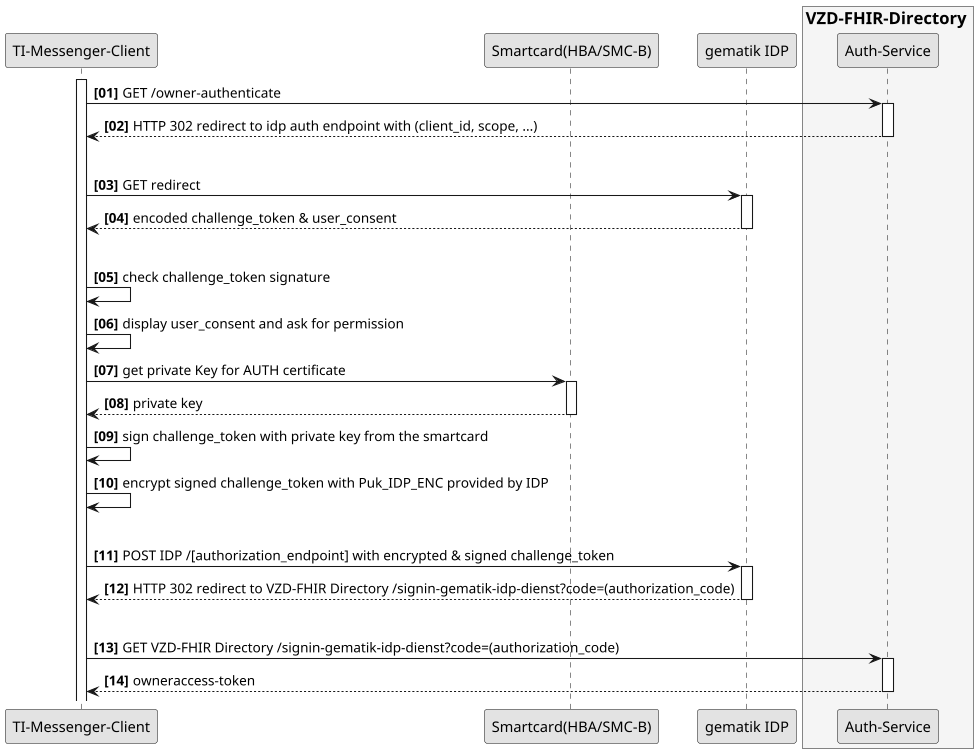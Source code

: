 @startuml SequenceDiagram.FHIR-Directory.owner_auth
skinparam dpi 100
skinparam WrapWidth 200
skinparam monochrome true
autonumber "<b>[00]"

participant mc as "TI-Messenger-Client"
participant sc as "Smartcard(HBA/SMC-B)"
participant idp as "gematik IDP"
box <size:16>VZD-FHIR-Directory</size> #WhiteSmoke
participant auth as "Auth-Service"
end box

activate mc
mc -> auth ++: GET /owner-authenticate 
return HTTP 302 redirect to idp auth endpoint with (client_id, scope, ...)
|||
mc -> idp ++: GET redirect
return encoded challenge_token & user_consent
|||
mc -> mc: check challenge_token signature
mc -> mc: display user_consent and ask for permission
mc -> sc ++: get private Key for AUTH certificate
return private key 

mc -> mc: sign challenge_token with private key from the smartcard
mc -> mc: encrypt signed challenge_token with Puk_IDP_ENC provided by IDP
|||
mc -> idp ++: POST IDP /[authorization_endpoint] with encrypted & signed challenge_token
return HTTP 302 redirect to VZD-FHIR Directory /signin-gematik-idp-dienst?code=(authorization_code)
|||
mc -> auth ++: GET VZD-FHIR Directory /signin-gematik-idp-dienst?code=(authorization_code)
return owneraccess-token

@enduml
